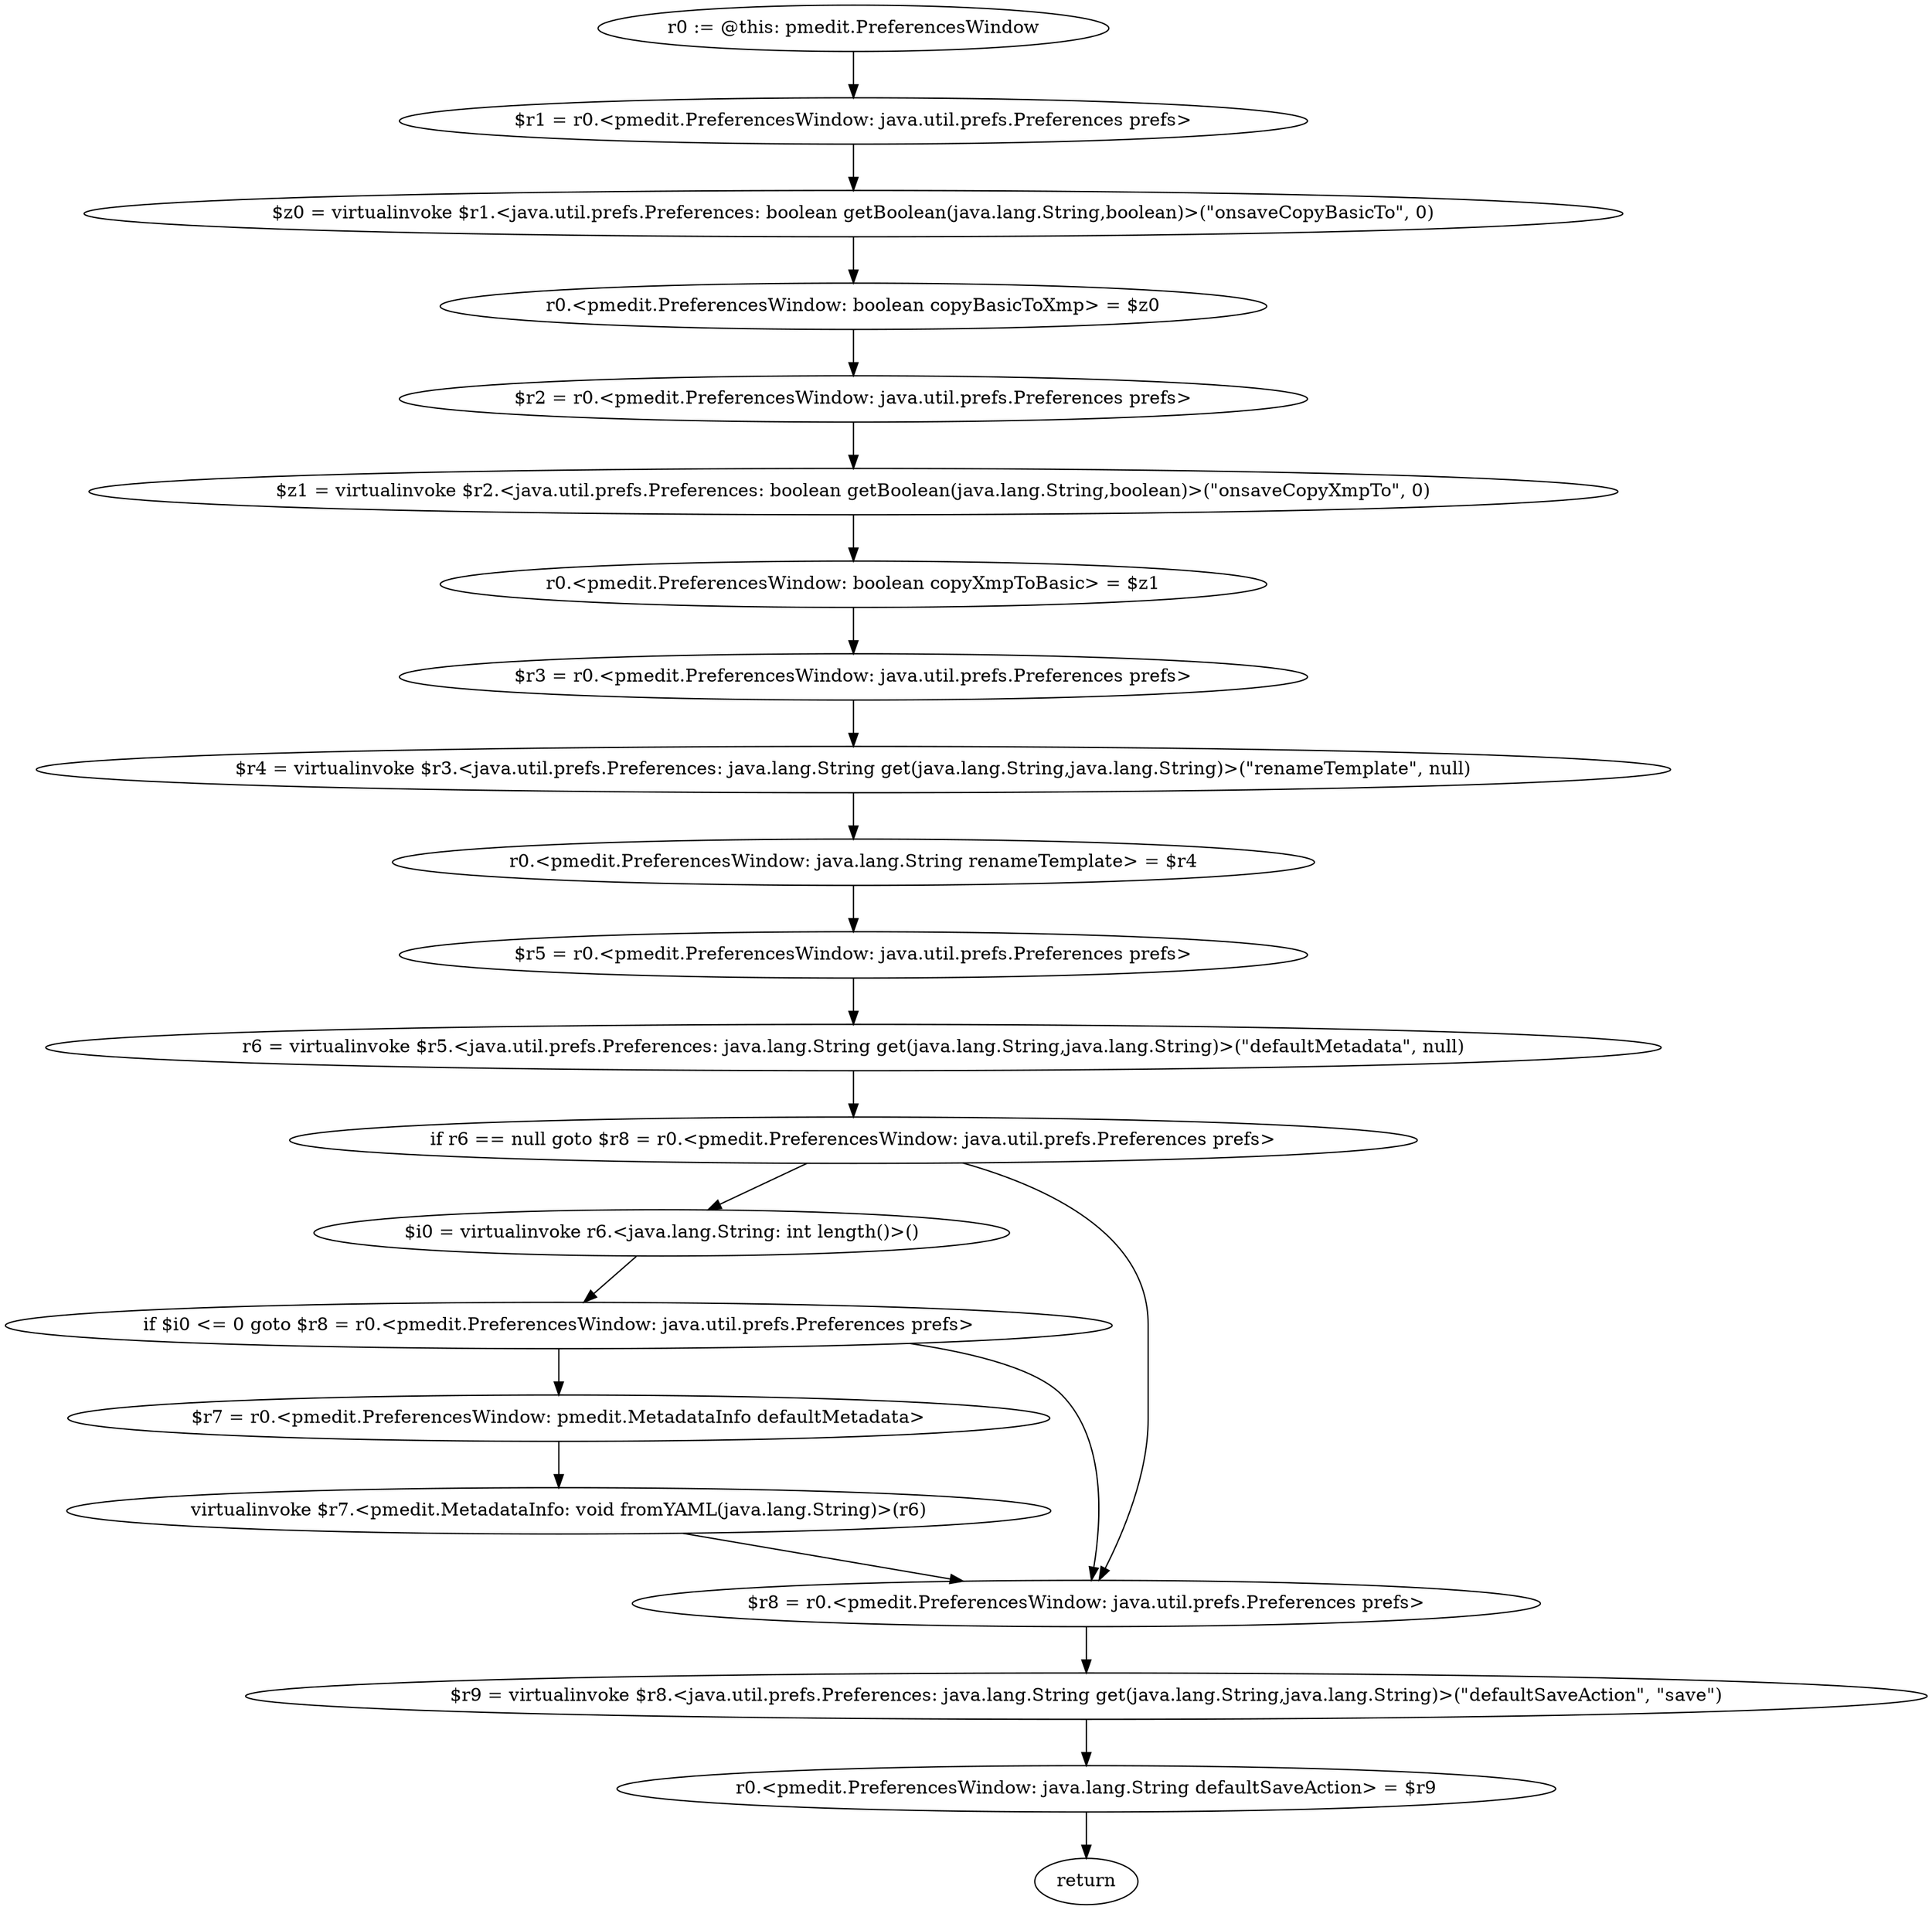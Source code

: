digraph "unitGraph" {
    "r0 := @this: pmedit.PreferencesWindow"
    "$r1 = r0.<pmedit.PreferencesWindow: java.util.prefs.Preferences prefs>"
    "$z0 = virtualinvoke $r1.<java.util.prefs.Preferences: boolean getBoolean(java.lang.String,boolean)>(\"onsaveCopyBasicTo\", 0)"
    "r0.<pmedit.PreferencesWindow: boolean copyBasicToXmp> = $z0"
    "$r2 = r0.<pmedit.PreferencesWindow: java.util.prefs.Preferences prefs>"
    "$z1 = virtualinvoke $r2.<java.util.prefs.Preferences: boolean getBoolean(java.lang.String,boolean)>(\"onsaveCopyXmpTo\", 0)"
    "r0.<pmedit.PreferencesWindow: boolean copyXmpToBasic> = $z1"
    "$r3 = r0.<pmedit.PreferencesWindow: java.util.prefs.Preferences prefs>"
    "$r4 = virtualinvoke $r3.<java.util.prefs.Preferences: java.lang.String get(java.lang.String,java.lang.String)>(\"renameTemplate\", null)"
    "r0.<pmedit.PreferencesWindow: java.lang.String renameTemplate> = $r4"
    "$r5 = r0.<pmedit.PreferencesWindow: java.util.prefs.Preferences prefs>"
    "r6 = virtualinvoke $r5.<java.util.prefs.Preferences: java.lang.String get(java.lang.String,java.lang.String)>(\"defaultMetadata\", null)"
    "if r6 == null goto $r8 = r0.<pmedit.PreferencesWindow: java.util.prefs.Preferences prefs>"
    "$i0 = virtualinvoke r6.<java.lang.String: int length()>()"
    "if $i0 <= 0 goto $r8 = r0.<pmedit.PreferencesWindow: java.util.prefs.Preferences prefs>"
    "$r7 = r0.<pmedit.PreferencesWindow: pmedit.MetadataInfo defaultMetadata>"
    "virtualinvoke $r7.<pmedit.MetadataInfo: void fromYAML(java.lang.String)>(r6)"
    "$r8 = r0.<pmedit.PreferencesWindow: java.util.prefs.Preferences prefs>"
    "$r9 = virtualinvoke $r8.<java.util.prefs.Preferences: java.lang.String get(java.lang.String,java.lang.String)>(\"defaultSaveAction\", \"save\")"
    "r0.<pmedit.PreferencesWindow: java.lang.String defaultSaveAction> = $r9"
    "return"
    "r0 := @this: pmedit.PreferencesWindow"->"$r1 = r0.<pmedit.PreferencesWindow: java.util.prefs.Preferences prefs>";
    "$r1 = r0.<pmedit.PreferencesWindow: java.util.prefs.Preferences prefs>"->"$z0 = virtualinvoke $r1.<java.util.prefs.Preferences: boolean getBoolean(java.lang.String,boolean)>(\"onsaveCopyBasicTo\", 0)";
    "$z0 = virtualinvoke $r1.<java.util.prefs.Preferences: boolean getBoolean(java.lang.String,boolean)>(\"onsaveCopyBasicTo\", 0)"->"r0.<pmedit.PreferencesWindow: boolean copyBasicToXmp> = $z0";
    "r0.<pmedit.PreferencesWindow: boolean copyBasicToXmp> = $z0"->"$r2 = r0.<pmedit.PreferencesWindow: java.util.prefs.Preferences prefs>";
    "$r2 = r0.<pmedit.PreferencesWindow: java.util.prefs.Preferences prefs>"->"$z1 = virtualinvoke $r2.<java.util.prefs.Preferences: boolean getBoolean(java.lang.String,boolean)>(\"onsaveCopyXmpTo\", 0)";
    "$z1 = virtualinvoke $r2.<java.util.prefs.Preferences: boolean getBoolean(java.lang.String,boolean)>(\"onsaveCopyXmpTo\", 0)"->"r0.<pmedit.PreferencesWindow: boolean copyXmpToBasic> = $z1";
    "r0.<pmedit.PreferencesWindow: boolean copyXmpToBasic> = $z1"->"$r3 = r0.<pmedit.PreferencesWindow: java.util.prefs.Preferences prefs>";
    "$r3 = r0.<pmedit.PreferencesWindow: java.util.prefs.Preferences prefs>"->"$r4 = virtualinvoke $r3.<java.util.prefs.Preferences: java.lang.String get(java.lang.String,java.lang.String)>(\"renameTemplate\", null)";
    "$r4 = virtualinvoke $r3.<java.util.prefs.Preferences: java.lang.String get(java.lang.String,java.lang.String)>(\"renameTemplate\", null)"->"r0.<pmedit.PreferencesWindow: java.lang.String renameTemplate> = $r4";
    "r0.<pmedit.PreferencesWindow: java.lang.String renameTemplate> = $r4"->"$r5 = r0.<pmedit.PreferencesWindow: java.util.prefs.Preferences prefs>";
    "$r5 = r0.<pmedit.PreferencesWindow: java.util.prefs.Preferences prefs>"->"r6 = virtualinvoke $r5.<java.util.prefs.Preferences: java.lang.String get(java.lang.String,java.lang.String)>(\"defaultMetadata\", null)";
    "r6 = virtualinvoke $r5.<java.util.prefs.Preferences: java.lang.String get(java.lang.String,java.lang.String)>(\"defaultMetadata\", null)"->"if r6 == null goto $r8 = r0.<pmedit.PreferencesWindow: java.util.prefs.Preferences prefs>";
    "if r6 == null goto $r8 = r0.<pmedit.PreferencesWindow: java.util.prefs.Preferences prefs>"->"$i0 = virtualinvoke r6.<java.lang.String: int length()>()";
    "if r6 == null goto $r8 = r0.<pmedit.PreferencesWindow: java.util.prefs.Preferences prefs>"->"$r8 = r0.<pmedit.PreferencesWindow: java.util.prefs.Preferences prefs>";
    "$i0 = virtualinvoke r6.<java.lang.String: int length()>()"->"if $i0 <= 0 goto $r8 = r0.<pmedit.PreferencesWindow: java.util.prefs.Preferences prefs>";
    "if $i0 <= 0 goto $r8 = r0.<pmedit.PreferencesWindow: java.util.prefs.Preferences prefs>"->"$r7 = r0.<pmedit.PreferencesWindow: pmedit.MetadataInfo defaultMetadata>";
    "if $i0 <= 0 goto $r8 = r0.<pmedit.PreferencesWindow: java.util.prefs.Preferences prefs>"->"$r8 = r0.<pmedit.PreferencesWindow: java.util.prefs.Preferences prefs>";
    "$r7 = r0.<pmedit.PreferencesWindow: pmedit.MetadataInfo defaultMetadata>"->"virtualinvoke $r7.<pmedit.MetadataInfo: void fromYAML(java.lang.String)>(r6)";
    "virtualinvoke $r7.<pmedit.MetadataInfo: void fromYAML(java.lang.String)>(r6)"->"$r8 = r0.<pmedit.PreferencesWindow: java.util.prefs.Preferences prefs>";
    "$r8 = r0.<pmedit.PreferencesWindow: java.util.prefs.Preferences prefs>"->"$r9 = virtualinvoke $r8.<java.util.prefs.Preferences: java.lang.String get(java.lang.String,java.lang.String)>(\"defaultSaveAction\", \"save\")";
    "$r9 = virtualinvoke $r8.<java.util.prefs.Preferences: java.lang.String get(java.lang.String,java.lang.String)>(\"defaultSaveAction\", \"save\")"->"r0.<pmedit.PreferencesWindow: java.lang.String defaultSaveAction> = $r9";
    "r0.<pmedit.PreferencesWindow: java.lang.String defaultSaveAction> = $r9"->"return";
}
